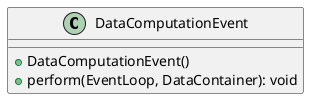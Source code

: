 @startuml

    class DataComputationEvent {
        +DataComputationEvent()
        +perform(EventLoop, DataContainer): void
    }

@enduml
